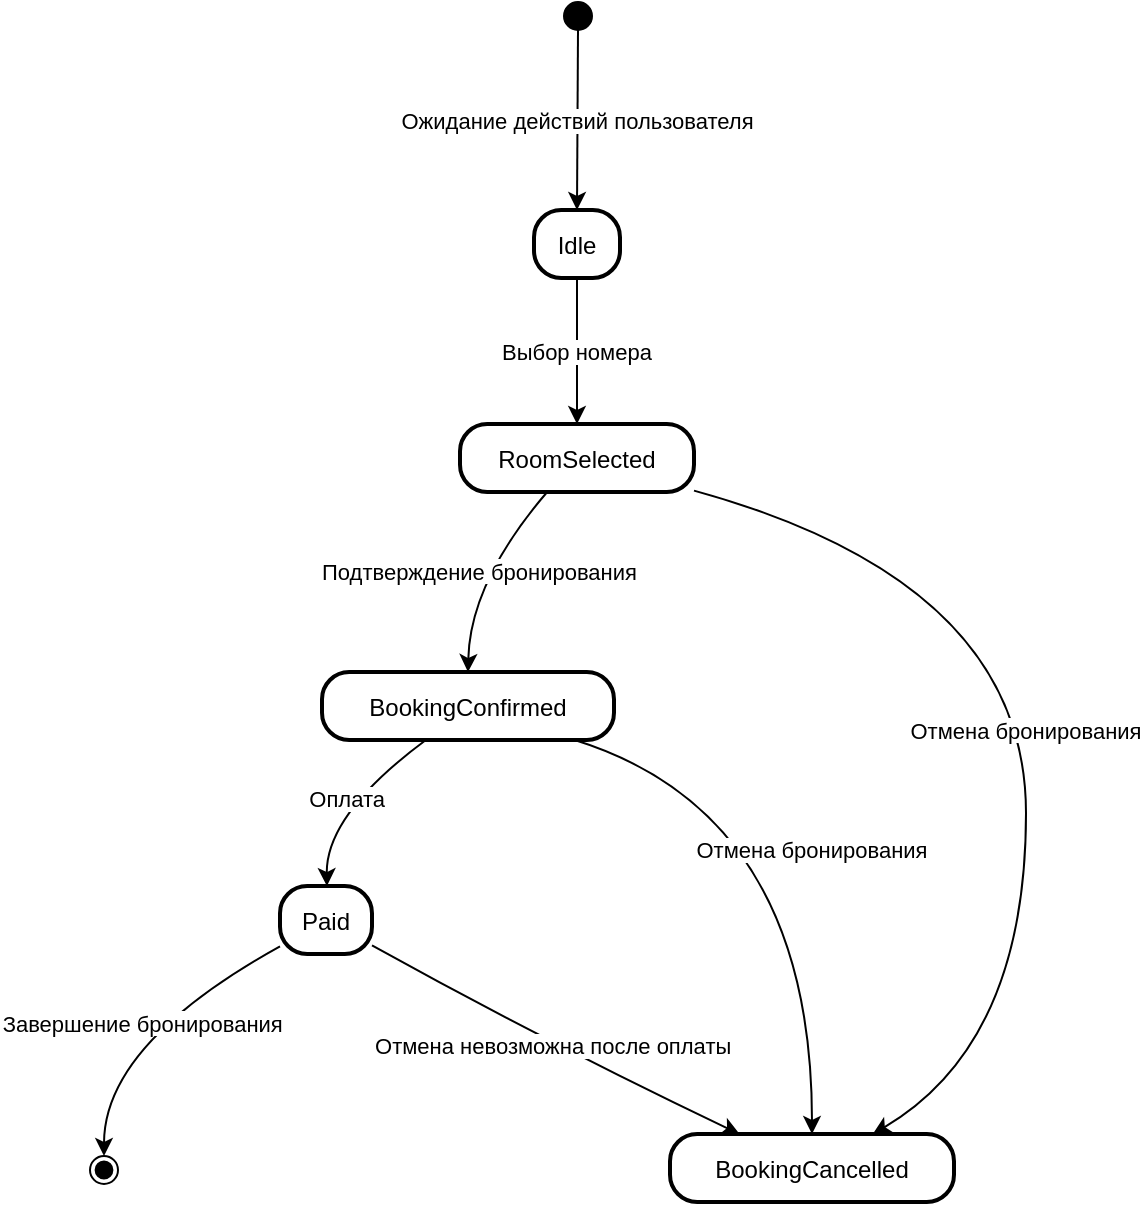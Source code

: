 <mxfile version="24.9.1" pages="3">
  <diagram name="Лабараторная-1" id="dg-mDI0tXKlWd3y24IO0">
    <mxGraphModel dx="2327" dy="757" grid="1" gridSize="10" guides="1" tooltips="1" connect="1" arrows="1" fold="1" page="1" pageScale="1" pageWidth="827" pageHeight="1169" math="0" shadow="0">
      <root>
        <mxCell id="0" />
        <mxCell id="1" parent="0" />
        <mxCell id="BBLIVq7czONs_4h01IOD-1" value="" style="ellipse;fillColor=strokeColor;" vertex="1" parent="1">
          <mxGeometry x="-453" y="20" width="14" height="14" as="geometry" />
        </mxCell>
        <mxCell id="BBLIVq7czONs_4h01IOD-2" value="Idle" style="rounded=1;arcSize=40;strokeWidth=2" vertex="1" parent="1">
          <mxGeometry x="-468" y="124" width="43" height="34" as="geometry" />
        </mxCell>
        <mxCell id="BBLIVq7czONs_4h01IOD-3" value="RoomSelected" style="rounded=1;arcSize=40;strokeWidth=2" vertex="1" parent="1">
          <mxGeometry x="-505" y="231" width="117" height="34" as="geometry" />
        </mxCell>
        <mxCell id="BBLIVq7czONs_4h01IOD-4" value="BookingConfirmed" style="rounded=1;arcSize=40;strokeWidth=2" vertex="1" parent="1">
          <mxGeometry x="-574" y="355" width="146" height="34" as="geometry" />
        </mxCell>
        <mxCell id="BBLIVq7czONs_4h01IOD-5" value="Paid" style="rounded=1;arcSize=40;strokeWidth=2" vertex="1" parent="1">
          <mxGeometry x="-595" y="462" width="46" height="34" as="geometry" />
        </mxCell>
        <mxCell id="BBLIVq7czONs_4h01IOD-6" value="" style="ellipse;shape=endState;fillColor=strokeColor;" vertex="1" parent="1">
          <mxGeometry x="-690" y="597" width="14" height="14" as="geometry" />
        </mxCell>
        <mxCell id="BBLIVq7czONs_4h01IOD-7" value="BookingCancelled" style="rounded=1;arcSize=40;strokeWidth=2" vertex="1" parent="1">
          <mxGeometry x="-400" y="586" width="142" height="34" as="geometry" />
        </mxCell>
        <mxCell id="BBLIVq7czONs_4h01IOD-8" value="Ожидание действий пользователя" style="curved=1;startArrow=none;;exitX=0.47;exitY=1;entryX=0.5;entryY=0;rounded=0;" edge="1" parent="1" source="BBLIVq7czONs_4h01IOD-1" target="BBLIVq7czONs_4h01IOD-2">
          <mxGeometry relative="1" as="geometry">
            <Array as="points" />
          </mxGeometry>
        </mxCell>
        <mxCell id="BBLIVq7czONs_4h01IOD-9" value="Выбор номера" style="curved=1;startArrow=none;;exitX=0.5;exitY=1.01;entryX=0.5;entryY=-0.01;rounded=0;" edge="1" parent="1" source="BBLIVq7czONs_4h01IOD-2" target="BBLIVq7czONs_4h01IOD-3">
          <mxGeometry relative="1" as="geometry">
            <Array as="points" />
          </mxGeometry>
        </mxCell>
        <mxCell id="BBLIVq7czONs_4h01IOD-10" value="Подтверждение бронирования" style="curved=1;startArrow=none;;exitX=0.37;exitY=1.01;entryX=0.5;entryY=0.01;rounded=0;" edge="1" parent="1" source="BBLIVq7czONs_4h01IOD-3" target="BBLIVq7czONs_4h01IOD-4">
          <mxGeometry relative="1" as="geometry">
            <Array as="points">
              <mxPoint x="-500" y="310" />
            </Array>
          </mxGeometry>
        </mxCell>
        <mxCell id="BBLIVq7czONs_4h01IOD-11" value="Оплата" style="curved=1;startArrow=none;;exitX=0.35;exitY=1.02;entryX=0.51;entryY=0;rounded=0;" edge="1" parent="1" source="BBLIVq7czONs_4h01IOD-4" target="BBLIVq7czONs_4h01IOD-5">
          <mxGeometry relative="1" as="geometry">
            <Array as="points">
              <mxPoint x="-572" y="426" />
            </Array>
          </mxGeometry>
        </mxCell>
        <mxCell id="BBLIVq7czONs_4h01IOD-12" value="Завершение бронирования" style="curved=1;startArrow=none;;exitX=0.01;exitY=0.88;entryX=0.5;entryY=-0.03;rounded=0;" edge="1" parent="1" source="BBLIVq7czONs_4h01IOD-5" target="BBLIVq7czONs_4h01IOD-6">
          <mxGeometry relative="1" as="geometry">
            <Array as="points">
              <mxPoint x="-683" y="541" />
            </Array>
          </mxGeometry>
        </mxCell>
        <mxCell id="BBLIVq7czONs_4h01IOD-13" value="Отмена бронирования" style="curved=1;startArrow=none;;exitX=1;exitY=0.98;entryX=0.71;entryY=0.01;rounded=0;" edge="1" parent="1" source="BBLIVq7czONs_4h01IOD-3" target="BBLIVq7czONs_4h01IOD-7">
          <mxGeometry relative="1" as="geometry">
            <Array as="points">
              <mxPoint x="-222" y="310" />
              <mxPoint x="-222" y="541" />
            </Array>
          </mxGeometry>
        </mxCell>
        <mxCell id="BBLIVq7czONs_4h01IOD-14" value="Отмена бронирования" style="curved=1;startArrow=none;;exitX=0.88;exitY=1.02;entryX=0.5;entryY=0.01;rounded=0;" edge="1" parent="1" source="BBLIVq7czONs_4h01IOD-4" target="BBLIVq7czONs_4h01IOD-7">
          <mxGeometry relative="1" as="geometry">
            <Array as="points">
              <mxPoint x="-329" y="426" />
            </Array>
          </mxGeometry>
        </mxCell>
        <mxCell id="BBLIVq7czONs_4h01IOD-15" value="Отмена невозможна после оплаты" style="curved=1;startArrow=none;;exitX=1.01;exitY=0.88;entryX=0.25;entryY=0.01;rounded=0;" edge="1" parent="1" source="BBLIVq7czONs_4h01IOD-5" target="BBLIVq7czONs_4h01IOD-7">
          <mxGeometry relative="1" as="geometry">
            <Array as="points">
              <mxPoint x="-460" y="541" />
            </Array>
          </mxGeometry>
        </mxCell>
      </root>
    </mxGraphModel>
  </diagram>
  <diagram id="Nf95Cc-do1XULp0y9AA4" name="Лабараторная-2">
    <mxGraphModel dx="2062" dy="624" grid="1" gridSize="10" guides="1" tooltips="1" connect="1" arrows="1" fold="1" page="1" pageScale="1" pageWidth="827" pageHeight="1169" math="0" shadow="0">
      <root>
        <mxCell id="0" />
        <mxCell id="1" parent="0" />
        <mxCell id="ek5DKUTv973bphELTQNu-1" value="" style="ellipse;fillColor=strokeColor;" vertex="1" parent="1">
          <mxGeometry x="-614" y="20" width="14" height="14" as="geometry" />
        </mxCell>
        <mxCell id="ek5DKUTv973bphELTQNu-2" value="Created" style="rounded=1;arcSize=40;strokeWidth=2" vertex="1" parent="1">
          <mxGeometry x="-643" y="106" width="73" height="34" as="geometry" />
        </mxCell>
        <mxCell id="ek5DKUTv973bphELTQNu-3" value="WaitingForPayment" style="rounded=1;arcSize=40;strokeWidth=2" vertex="1" parent="1">
          <mxGeometry x="-684" y="213" width="155" height="34" as="geometry" />
        </mxCell>
        <mxCell id="ek5DKUTv973bphELTQNu-4" value="Paid" style="rounded=1;arcSize=40;strokeWidth=2" vertex="1" parent="1">
          <mxGeometry x="-728" y="320" width="46" height="34" as="geometry" />
        </mxCell>
        <mxCell id="ek5DKUTv973bphELTQNu-5" value="Cancelled" style="rounded=1;arcSize=40;strokeWidth=2" vertex="1" parent="1">
          <mxGeometry x="-552" y="444" width="86" height="34" as="geometry" />
        </mxCell>
        <mxCell id="ek5DKUTv973bphELTQNu-6" value="Confirmed" style="rounded=1;arcSize=40;strokeWidth=2" vertex="1" parent="1">
          <mxGeometry x="-750" y="444" width="91" height="34" as="geometry" />
        </mxCell>
        <mxCell id="ek5DKUTv973bphELTQNu-7" value="" style="ellipse;shape=endState;fillColor=strokeColor;" vertex="1" parent="1">
          <mxGeometry x="-614" y="551" width="14" height="14" as="geometry" />
        </mxCell>
        <mxCell id="ek5DKUTv973bphELTQNu-8" value="Заявка создана" style="curved=1;startArrow=none;;exitX=0.51;exitY=1;entryX=0.49;entryY=0.01;rounded=0;" edge="1" parent="1" source="ek5DKUTv973bphELTQNu-1" target="ek5DKUTv973bphELTQNu-2">
          <mxGeometry relative="1" as="geometry">
            <Array as="points" />
          </mxGeometry>
        </mxCell>
        <mxCell id="ek5DKUTv973bphELTQNu-9" value="Отправка заявки клиенту" style="curved=1;startArrow=none;;exitX=0.49;exitY=1.02;entryX=0.5;entryY=0.01;rounded=0;" edge="1" parent="1" source="ek5DKUTv973bphELTQNu-2" target="ek5DKUTv973bphELTQNu-3">
          <mxGeometry relative="1" as="geometry">
            <Array as="points" />
          </mxGeometry>
        </mxCell>
        <mxCell id="ek5DKUTv973bphELTQNu-10" value="Клиент оплатил" style="curved=1;startArrow=none;;exitX=0.29;exitY=1.02;entryX=0.5;entryY=0;rounded=0;" edge="1" parent="1" source="ek5DKUTv973bphELTQNu-3" target="ek5DKUTv973bphELTQNu-4">
          <mxGeometry relative="1" as="geometry">
            <Array as="points">
              <mxPoint x="-705" y="284" />
            </Array>
          </mxGeometry>
        </mxCell>
        <mxCell id="ek5DKUTv973bphELTQNu-11" value="Клиент не оплатил в срок" style="curved=1;startArrow=none;;exitX=0.7;exitY=1.02;entryX=0.5;entryY=0.01;rounded=0;" edge="1" parent="1" source="ek5DKUTv973bphELTQNu-3" target="ek5DKUTv973bphELTQNu-5">
          <mxGeometry relative="1" as="geometry">
            <Array as="points">
              <mxPoint x="-509" y="284" />
            </Array>
          </mxGeometry>
        </mxCell>
        <mxCell id="ek5DKUTv973bphELTQNu-12" value="Проверка и подтверждение оплаты" style="curved=1;startArrow=none;;exitX=0.5;exitY=1.01;entryX=0.49;entryY=0.01;rounded=0;" edge="1" parent="1" source="ek5DKUTv973bphELTQNu-4" target="ek5DKUTv973bphELTQNu-6">
          <mxGeometry relative="1" as="geometry">
            <Array as="points" />
          </mxGeometry>
        </mxCell>
        <mxCell id="ek5DKUTv973bphELTQNu-13" value="Завершение бронирования" style="curved=1;startArrow=none;;exitX=0.49;exitY=1.02;entryX=0.01;entryY=0.29;rounded=0;" edge="1" parent="1" source="ek5DKUTv973bphELTQNu-6" target="ek5DKUTv973bphELTQNu-7">
          <mxGeometry relative="1" as="geometry">
            <Array as="points">
              <mxPoint x="-705" y="515" />
            </Array>
          </mxGeometry>
        </mxCell>
        <mxCell id="ek5DKUTv973bphELTQNu-14" value="Завершение заявки" style="curved=1;startArrow=none;;exitX=0.5;exitY=1.02;entryX=1.01;entryY=0.29;rounded=0;" edge="1" parent="1" source="ek5DKUTv973bphELTQNu-5" target="ek5DKUTv973bphELTQNu-7">
          <mxGeometry relative="1" as="geometry">
            <Array as="points">
              <mxPoint x="-509" y="515" />
            </Array>
          </mxGeometry>
        </mxCell>
      </root>
    </mxGraphModel>
  </diagram>
  <diagram id="c__U2kOt3y45obWwRqlo" name="Лабараторная-3">
    <mxGraphModel dx="5061" dy="1060" grid="1" gridSize="10" guides="1" tooltips="1" connect="1" arrows="1" fold="1" page="1" pageScale="1" pageWidth="827" pageHeight="1169" math="0" shadow="0">
      <root>
        <mxCell id="0" />
        <mxCell id="1" parent="0" />
        <mxCell id="OVxq-mZT9iZ-KPdo0U03-19" style="rounded=0;orthogonalLoop=1;jettySize=auto;html=1;exitX=0;exitY=0.333;exitDx=0;exitDy=0;exitPerimeter=0;entryX=0.5;entryY=0;entryDx=0;entryDy=0;" edge="1" parent="1" source="OVxq-mZT9iZ-KPdo0U03-1" target="OVxq-mZT9iZ-KPdo0U03-6">
          <mxGeometry relative="1" as="geometry" />
        </mxCell>
        <mxCell id="OVxq-mZT9iZ-KPdo0U03-20" style="rounded=0;orthogonalLoop=1;jettySize=auto;html=1;entryX=0.5;entryY=0;entryDx=0;entryDy=0;" edge="1" parent="1" source="OVxq-mZT9iZ-KPdo0U03-1" target="OVxq-mZT9iZ-KPdo0U03-7">
          <mxGeometry relative="1" as="geometry" />
        </mxCell>
        <mxCell id="OVxq-mZT9iZ-KPdo0U03-21" value="включать" style="rounded=0;orthogonalLoop=1;jettySize=auto;html=1;entryX=1;entryY=0;entryDx=0;entryDy=0;" edge="1" parent="1" source="OVxq-mZT9iZ-KPdo0U03-1" target="OVxq-mZT9iZ-KPdo0U03-7">
          <mxGeometry relative="1" as="geometry" />
        </mxCell>
        <mxCell id="OVxq-mZT9iZ-KPdo0U03-24" style="rounded=0;orthogonalLoop=1;jettySize=auto;html=1;entryX=0.5;entryY=0;entryDx=0;entryDy=0;" edge="1" parent="1" source="OVxq-mZT9iZ-KPdo0U03-1" target="OVxq-mZT9iZ-KPdo0U03-8">
          <mxGeometry relative="1" as="geometry" />
        </mxCell>
        <mxCell id="OVxq-mZT9iZ-KPdo0U03-25" style="rounded=0;orthogonalLoop=1;jettySize=auto;html=1;entryX=0;entryY=0;entryDx=0;entryDy=0;" edge="1" parent="1" source="OVxq-mZT9iZ-KPdo0U03-1" target="OVxq-mZT9iZ-KPdo0U03-9">
          <mxGeometry relative="1" as="geometry" />
        </mxCell>
        <mxCell id="OVxq-mZT9iZ-KPdo0U03-26" style="rounded=0;orthogonalLoop=1;jettySize=auto;html=1;entryX=0;entryY=0;entryDx=0;entryDy=0;" edge="1" parent="1" source="OVxq-mZT9iZ-KPdo0U03-1" target="OVxq-mZT9iZ-KPdo0U03-10">
          <mxGeometry relative="1" as="geometry" />
        </mxCell>
        <mxCell id="OVxq-mZT9iZ-KPdo0U03-1" value="Студент" style="shape=umlActor;verticalLabelPosition=bottom;verticalAlign=top;html=1;outlineConnect=0;" vertex="1" parent="1">
          <mxGeometry x="-2010" y="240" width="30" height="60" as="geometry" />
        </mxCell>
        <mxCell id="OVxq-mZT9iZ-KPdo0U03-27" style="rounded=0;orthogonalLoop=1;jettySize=auto;html=1;entryX=0.5;entryY=0;entryDx=0;entryDy=0;" edge="1" parent="1" source="OVxq-mZT9iZ-KPdo0U03-2" target="OVxq-mZT9iZ-KPdo0U03-9">
          <mxGeometry relative="1" as="geometry" />
        </mxCell>
        <mxCell id="OVxq-mZT9iZ-KPdo0U03-28" style="rounded=0;orthogonalLoop=1;jettySize=auto;html=1;entryX=0.5;entryY=0;entryDx=0;entryDy=0;" edge="1" parent="1" source="OVxq-mZT9iZ-KPdo0U03-2" target="OVxq-mZT9iZ-KPdo0U03-10">
          <mxGeometry relative="1" as="geometry" />
        </mxCell>
        <mxCell id="OVxq-mZT9iZ-KPdo0U03-29" style="rounded=0;orthogonalLoop=1;jettySize=auto;html=1;entryX=1;entryY=0;entryDx=0;entryDy=0;" edge="1" parent="1" source="OVxq-mZT9iZ-KPdo0U03-2" target="OVxq-mZT9iZ-KPdo0U03-10">
          <mxGeometry relative="1" as="geometry" />
        </mxCell>
        <mxCell id="OVxq-mZT9iZ-KPdo0U03-30" style="rounded=0;orthogonalLoop=1;jettySize=auto;html=1;entryX=0.5;entryY=0;entryDx=0;entryDy=0;" edge="1" parent="1" source="OVxq-mZT9iZ-KPdo0U03-2" target="OVxq-mZT9iZ-KPdo0U03-11">
          <mxGeometry relative="1" as="geometry" />
        </mxCell>
        <mxCell id="OVxq-mZT9iZ-KPdo0U03-31" style="edgeStyle=none;shape=connector;rounded=0;orthogonalLoop=1;jettySize=auto;html=1;entryX=0.5;entryY=0;entryDx=0;entryDy=0;strokeColor=default;align=center;verticalAlign=middle;fontFamily=Helvetica;fontSize=11;fontColor=default;labelBackgroundColor=default;endArrow=classic;" edge="1" parent="1" source="OVxq-mZT9iZ-KPdo0U03-2" target="OVxq-mZT9iZ-KPdo0U03-12">
          <mxGeometry relative="1" as="geometry" />
        </mxCell>
        <mxCell id="OVxq-mZT9iZ-KPdo0U03-32" style="edgeStyle=none;shape=connector;rounded=0;orthogonalLoop=1;jettySize=auto;html=1;strokeColor=default;align=center;verticalAlign=middle;fontFamily=Helvetica;fontSize=11;fontColor=default;labelBackgroundColor=default;endArrow=classic;" edge="1" parent="1" source="OVxq-mZT9iZ-KPdo0U03-2" target="OVxq-mZT9iZ-KPdo0U03-15">
          <mxGeometry relative="1" as="geometry" />
        </mxCell>
        <mxCell id="OVxq-mZT9iZ-KPdo0U03-33" style="edgeStyle=none;shape=connector;rounded=0;orthogonalLoop=1;jettySize=auto;html=1;entryX=0;entryY=0;entryDx=0;entryDy=0;strokeColor=default;align=center;verticalAlign=middle;fontFamily=Helvetica;fontSize=11;fontColor=default;labelBackgroundColor=default;endArrow=classic;" edge="1" parent="1" source="OVxq-mZT9iZ-KPdo0U03-2" target="OVxq-mZT9iZ-KPdo0U03-13">
          <mxGeometry relative="1" as="geometry" />
        </mxCell>
        <mxCell id="OVxq-mZT9iZ-KPdo0U03-34" style="edgeStyle=none;shape=connector;rounded=0;orthogonalLoop=1;jettySize=auto;html=1;entryX=0;entryY=0;entryDx=0;entryDy=0;strokeColor=default;align=center;verticalAlign=middle;fontFamily=Helvetica;fontSize=11;fontColor=default;labelBackgroundColor=default;endArrow=classic;" edge="1" parent="1" source="OVxq-mZT9iZ-KPdo0U03-2" target="OVxq-mZT9iZ-KPdo0U03-16">
          <mxGeometry relative="1" as="geometry" />
        </mxCell>
        <mxCell id="OVxq-mZT9iZ-KPdo0U03-2" value="Преподаватель" style="shape=umlActor;verticalLabelPosition=bottom;verticalAlign=top;html=1;outlineConnect=0;" vertex="1" parent="1">
          <mxGeometry x="-1170" y="250" width="30" height="60" as="geometry" />
        </mxCell>
        <mxCell id="OVxq-mZT9iZ-KPdo0U03-35" value="расширять" style="edgeStyle=none;shape=connector;rounded=0;orthogonalLoop=1;jettySize=auto;html=1;entryX=0.5;entryY=0;entryDx=0;entryDy=0;strokeColor=default;align=center;verticalAlign=middle;fontFamily=Helvetica;fontSize=11;fontColor=default;labelBackgroundColor=default;endArrow=classic;" edge="1" parent="1" source="OVxq-mZT9iZ-KPdo0U03-3" target="OVxq-mZT9iZ-KPdo0U03-18">
          <mxGeometry relative="1" as="geometry" />
        </mxCell>
        <mxCell id="OVxq-mZT9iZ-KPdo0U03-36" style="edgeStyle=none;shape=connector;rounded=0;orthogonalLoop=1;jettySize=auto;html=1;entryX=0;entryY=0;entryDx=0;entryDy=0;strokeColor=default;align=center;verticalAlign=middle;fontFamily=Helvetica;fontSize=11;fontColor=default;labelBackgroundColor=default;endArrow=classic;" edge="1" parent="1" source="OVxq-mZT9iZ-KPdo0U03-3" target="OVxq-mZT9iZ-KPdo0U03-18">
          <mxGeometry relative="1" as="geometry" />
        </mxCell>
        <mxCell id="OVxq-mZT9iZ-KPdo0U03-38" style="edgeStyle=none;shape=connector;rounded=0;orthogonalLoop=1;jettySize=auto;html=1;entryX=1;entryY=0;entryDx=0;entryDy=0;strokeColor=default;align=center;verticalAlign=middle;fontFamily=Helvetica;fontSize=11;fontColor=default;labelBackgroundColor=default;endArrow=classic;" edge="1" parent="1" source="OVxq-mZT9iZ-KPdo0U03-3" target="OVxq-mZT9iZ-KPdo0U03-14">
          <mxGeometry relative="1" as="geometry" />
        </mxCell>
        <mxCell id="OVxq-mZT9iZ-KPdo0U03-39" value="расширять" style="edgeStyle=none;shape=connector;rounded=0;orthogonalLoop=1;jettySize=auto;html=1;entryX=1;entryY=0;entryDx=0;entryDy=0;strokeColor=default;align=center;verticalAlign=middle;fontFamily=Helvetica;fontSize=11;fontColor=default;labelBackgroundColor=default;endArrow=classic;" edge="1" parent="1" source="OVxq-mZT9iZ-KPdo0U03-3" target="OVxq-mZT9iZ-KPdo0U03-9">
          <mxGeometry relative="1" as="geometry" />
        </mxCell>
        <mxCell id="OVxq-mZT9iZ-KPdo0U03-3" value="Администратор" style="shape=umlActor;verticalLabelPosition=bottom;verticalAlign=top;html=1;outlineConnect=0;" vertex="1" parent="1">
          <mxGeometry x="320" y="240" width="30" height="60" as="geometry" />
        </mxCell>
        <mxCell id="OVxq-mZT9iZ-KPdo0U03-6" value="Запись на курс" style="ellipse;whiteSpace=wrap;html=1;" vertex="1" parent="1">
          <mxGeometry x="-2380" y="410" width="120" height="30" as="geometry" />
        </mxCell>
        <mxCell id="OVxq-mZT9iZ-KPdo0U03-7" value="Прохождение тестов" style="ellipse;whiteSpace=wrap;html=1;" vertex="1" parent="1">
          <mxGeometry x="-2210" y="410" width="140" height="40" as="geometry" />
        </mxCell>
        <mxCell id="OVxq-mZT9iZ-KPdo0U03-8" value="Оставление отзыва" style="ellipse;whiteSpace=wrap;html=1;" vertex="1" parent="1">
          <mxGeometry x="-2030" y="412.5" width="130" height="40" as="geometry" />
        </mxCell>
        <mxCell id="OVxq-mZT9iZ-KPdo0U03-9" value="Регистрация и авторизация" style="ellipse;whiteSpace=wrap;html=1;" vertex="1" parent="1">
          <mxGeometry x="-1840" y="410" width="180" height="40" as="geometry" />
        </mxCell>
        <mxCell id="OVxq-mZT9iZ-KPdo0U03-10" value="Просмотр курсов" style="ellipse;whiteSpace=wrap;html=1;" vertex="1" parent="1">
          <mxGeometry x="-1600" y="420" width="120" height="30" as="geometry" />
        </mxCell>
        <mxCell id="OVxq-mZT9iZ-KPdo0U03-11" value="Создание и редактирование курсов" style="ellipse;whiteSpace=wrap;html=1;" vertex="1" parent="1">
          <mxGeometry x="-1440" y="410" width="240" height="50" as="geometry" />
        </mxCell>
        <mxCell id="OVxq-mZT9iZ-KPdo0U03-12" value="Добавление материалов курса" style="ellipse;whiteSpace=wrap;html=1;" vertex="1" parent="1">
          <mxGeometry x="-1170" y="415" width="250" height="55" as="geometry" />
        </mxCell>
        <mxCell id="OVxq-mZT9iZ-KPdo0U03-13" value="Просмотр статистики успеваемости студентов" style="ellipse;whiteSpace=wrap;html=1;" vertex="1" parent="1">
          <mxGeometry x="-690" y="410" width="290" height="70" as="geometry" />
        </mxCell>
        <mxCell id="OVxq-mZT9iZ-KPdo0U03-14" value="Управление учетными записями пользователей" style="ellipse;whiteSpace=wrap;html=1;" vertex="1" parent="1">
          <mxGeometry x="-140" y="410" width="320" height="75" as="geometry" />
        </mxCell>
        <mxCell id="OVxq-mZT9iZ-KPdo0U03-15" value="Создание тестов" style="ellipse;whiteSpace=wrap;html=1;" vertex="1" parent="1">
          <mxGeometry x="-870" y="432.5" width="120" height="30" as="geometry" />
        </mxCell>
        <mxCell id="OVxq-mZT9iZ-KPdo0U03-16" value="Модерация отзывов" style="ellipse;whiteSpace=wrap;html=1;" vertex="1" parent="1">
          <mxGeometry x="-340" y="420" width="150" height="50" as="geometry" />
        </mxCell>
        <mxCell id="OVxq-mZT9iZ-KPdo0U03-17" value="Управление категориями курсов" style="ellipse;whiteSpace=wrap;html=1;" vertex="1" parent="1">
          <mxGeometry x="200" y="425" width="230" height="47.5" as="geometry" />
        </mxCell>
        <mxCell id="OVxq-mZT9iZ-KPdo0U03-18" value="Просмотр аналитики" style="ellipse;whiteSpace=wrap;html=1;" vertex="1" parent="1">
          <mxGeometry x="480" y="422.5" width="150" height="50" as="geometry" />
        </mxCell>
        <mxCell id="OVxq-mZT9iZ-KPdo0U03-37" style="edgeStyle=none;shape=connector;rounded=0;orthogonalLoop=1;jettySize=auto;html=1;entryX=0.567;entryY=0.056;entryDx=0;entryDy=0;entryPerimeter=0;strokeColor=default;align=center;verticalAlign=middle;fontFamily=Helvetica;fontSize=11;fontColor=default;labelBackgroundColor=default;endArrow=classic;" edge="1" parent="1" source="OVxq-mZT9iZ-KPdo0U03-3" target="OVxq-mZT9iZ-KPdo0U03-17">
          <mxGeometry relative="1" as="geometry" />
        </mxCell>
      </root>
    </mxGraphModel>
  </diagram>
</mxfile>
